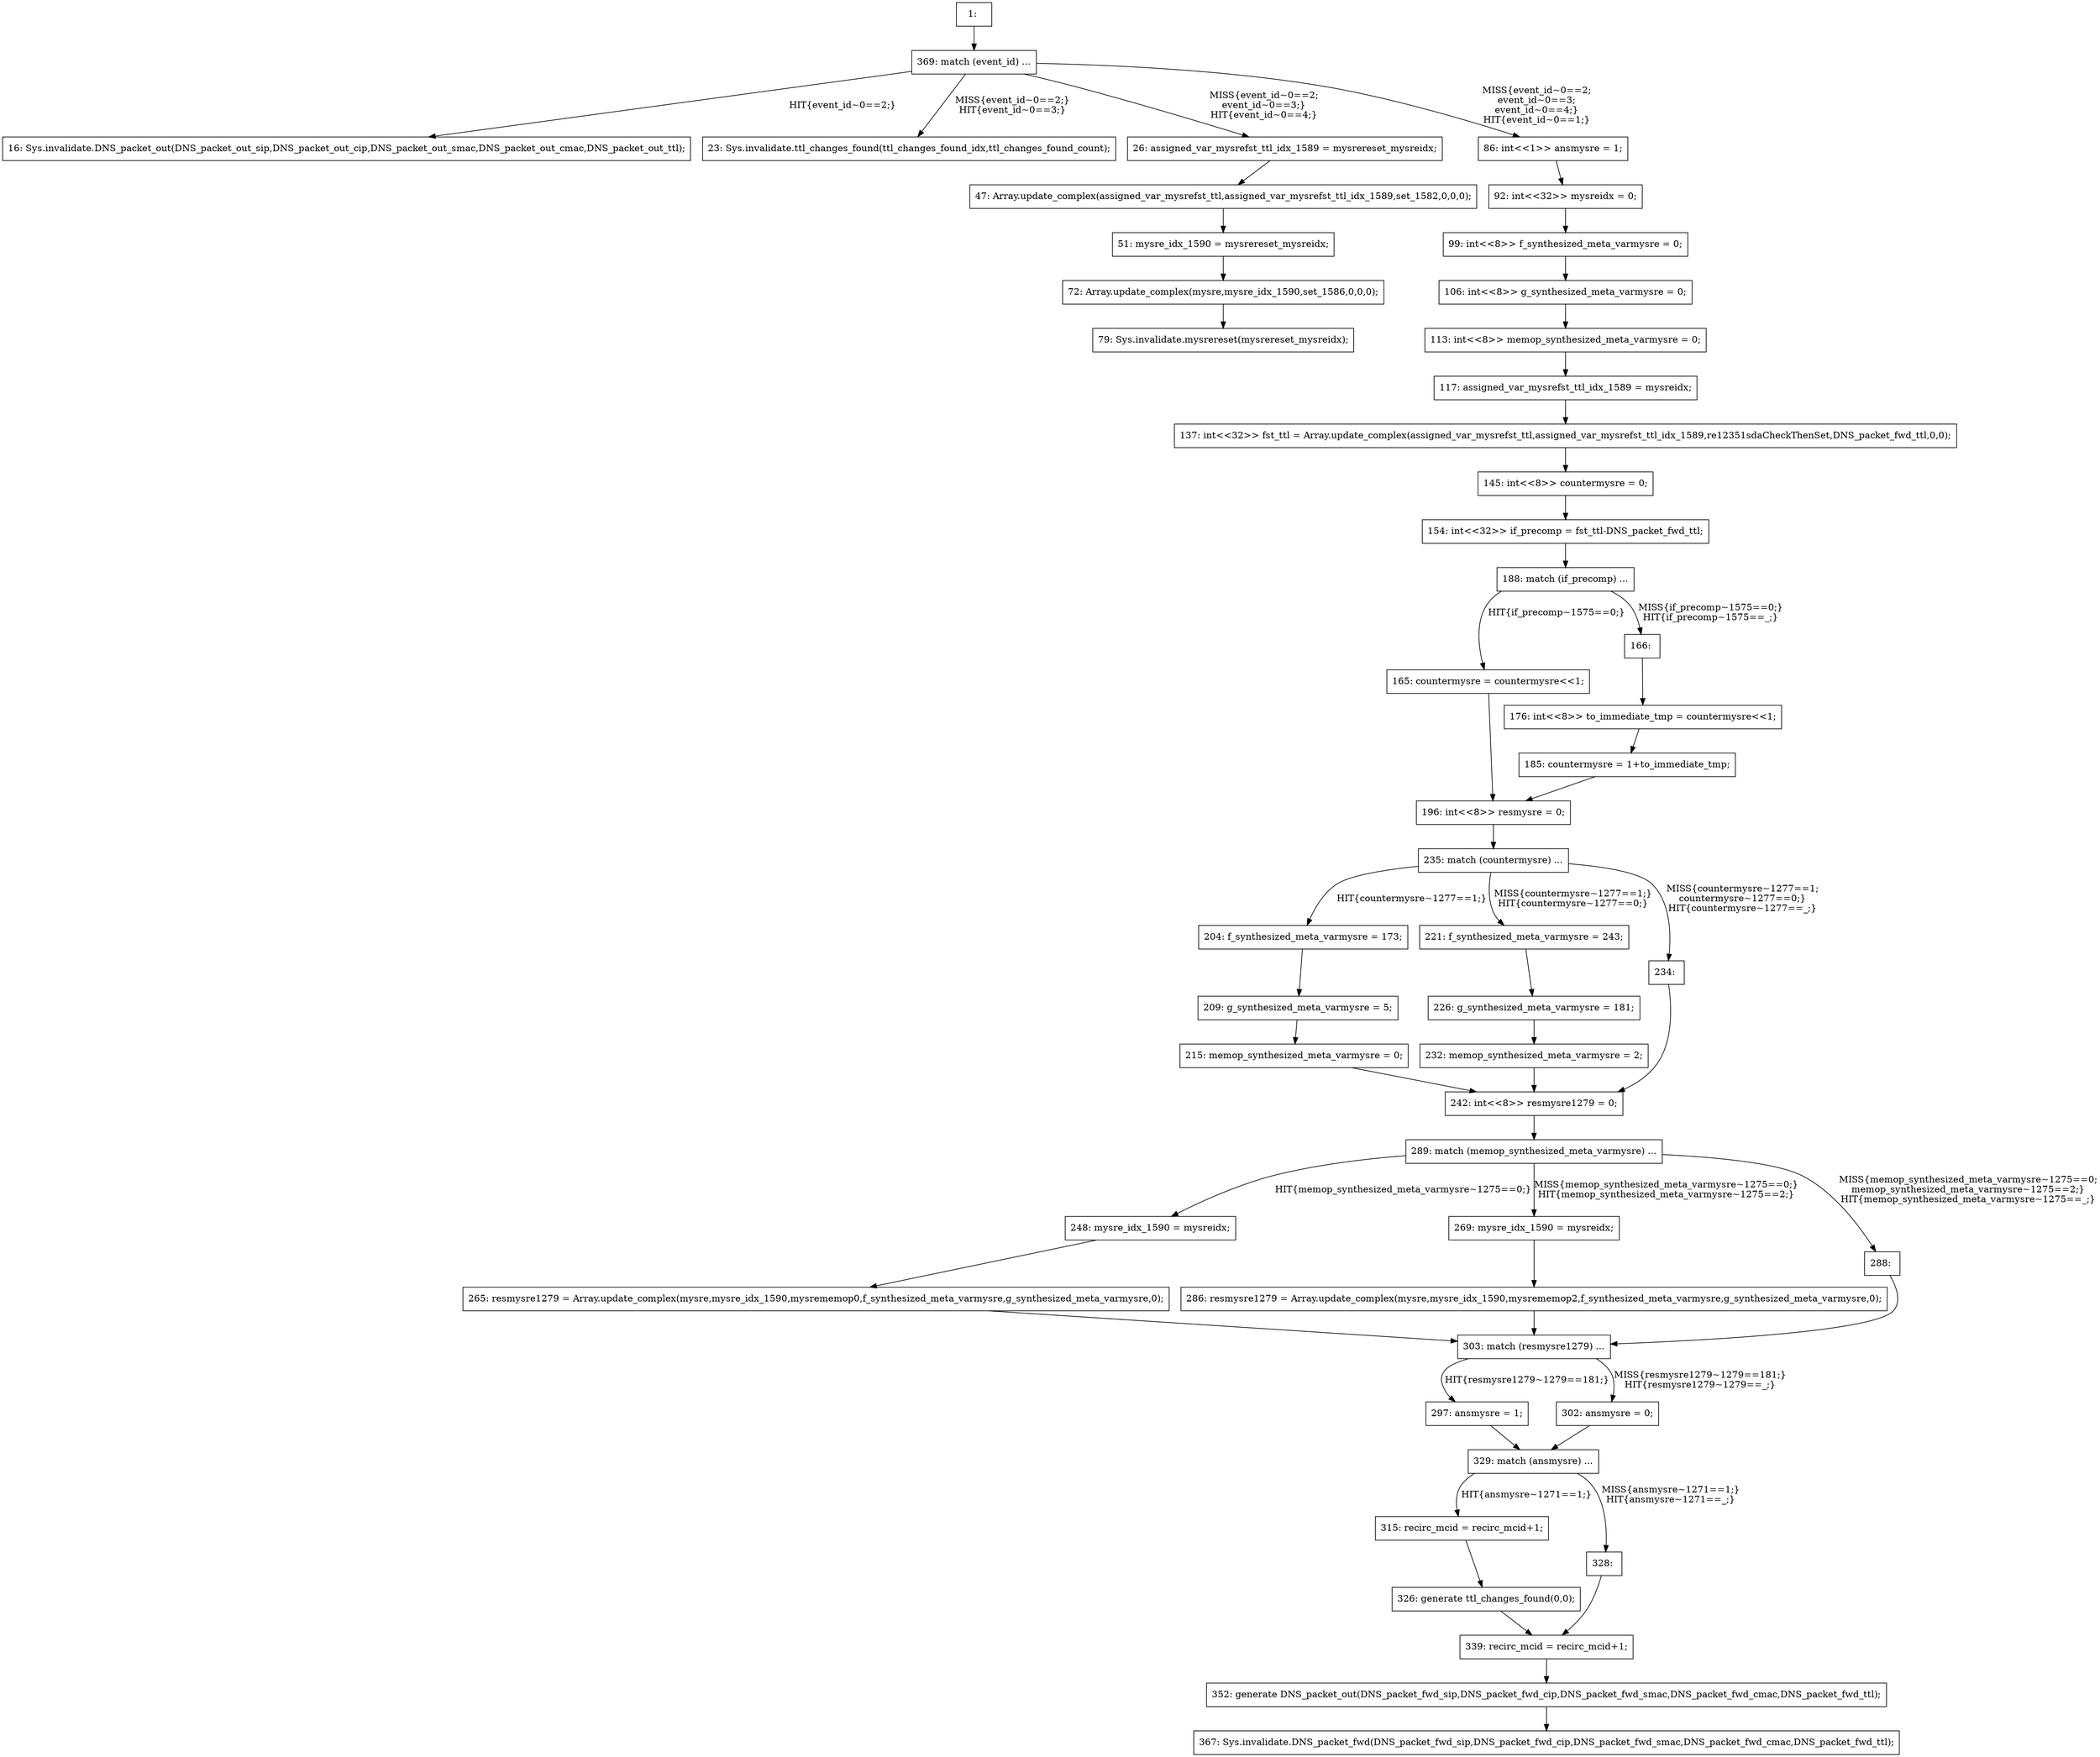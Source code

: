 digraph G {
  "1: " [shape=box, ];
  "16: Sys.invalidate.DNS_packet_out(DNS_packet_out_sip,DNS_packet_out_cip,DNS_packet_out_smac,DNS_packet_out_cmac,DNS_packet_out_ttl);" [
  shape=box, ];
  "23: Sys.invalidate.ttl_changes_found(ttl_changes_found_idx,ttl_changes_found_count);" [
  shape=box, ];
  "26: assigned_var_mysrefst_ttl_idx_1589 = mysrereset_mysreidx;" [shape=box, ];
  "47: Array.update_complex(assigned_var_mysrefst_ttl,assigned_var_mysrefst_ttl_idx_1589,set_1582,0,0,0);" [
  shape=box, ];
  "51: mysre_idx_1590 = mysrereset_mysreidx;" [shape=box, ];
  "72: Array.update_complex(mysre,mysre_idx_1590,set_1586,0,0,0);" [shape=box,
                                                                    ];
  "79: Sys.invalidate.mysrereset(mysrereset_mysreidx);" [shape=box, ];
  "86: int<<1>> ansmysre = 1;" [shape=box, ];
  "92: int<<32>> mysreidx = 0;" [shape=box, ];
  "99: int<<8>> f_synthesized_meta_varmysre = 0;" [shape=box, ];
  "106: int<<8>> g_synthesized_meta_varmysre = 0;" [shape=box, ];
  "113: int<<8>> memop_synthesized_meta_varmysre = 0;" [shape=box, ];
  "117: assigned_var_mysrefst_ttl_idx_1589 = mysreidx;" [shape=box, ];
  "137: int<<32>> fst_ttl = Array.update_complex(assigned_var_mysrefst_ttl,assigned_var_mysrefst_ttl_idx_1589,re12351sdaCheckThenSet,DNS_packet_fwd_ttl,0,0);" [
  shape=box, ];
  "145: int<<8>> countermysre = 0;" [shape=box, ];
  "154: int<<32>> if_precomp = fst_ttl-DNS_packet_fwd_ttl;" [shape=box, ];
  "165: countermysre = countermysre<<1;" [shape=box, ];
  "166: " [shape=box, ];
  "176: int<<8>> to_immediate_tmp = countermysre<<1;" [shape=box, ];
  "185: countermysre = 1+to_immediate_tmp;" [shape=box, ];
  "188: match (if_precomp) ...
" [shape=box, ];
  "196: int<<8>> resmysre = 0;" [shape=box, ];
  "204: f_synthesized_meta_varmysre = 173;" [shape=box, ];
  "209: g_synthesized_meta_varmysre = 5;" [shape=box, ];
  "215: memop_synthesized_meta_varmysre = 0;" [shape=box, ];
  "221: f_synthesized_meta_varmysre = 243;" [shape=box, ];
  "226: g_synthesized_meta_varmysre = 181;" [shape=box, ];
  "232: memop_synthesized_meta_varmysre = 2;" [shape=box, ];
  "234: " [shape=box, ];
  "235: match (countermysre) ...
" [shape=box, ];
  "242: int<<8>> resmysre1279 = 0;" [shape=box, ];
  "248: mysre_idx_1590 = mysreidx;" [shape=box, ];
  "265: resmysre1279 = Array.update_complex(mysre,mysre_idx_1590,mysrememop0,f_synthesized_meta_varmysre,g_synthesized_meta_varmysre,0);" [
  shape=box, ];
  "269: mysre_idx_1590 = mysreidx;" [shape=box, ];
  "286: resmysre1279 = Array.update_complex(mysre,mysre_idx_1590,mysrememop2,f_synthesized_meta_varmysre,g_synthesized_meta_varmysre,0);" [
  shape=box, ];
  "288: " [shape=box, ];
  "289: match (memop_synthesized_meta_varmysre) ...
" [shape=box, ];
  "297: ansmysre = 1;" [shape=box, ];
  "302: ansmysre = 0;" [shape=box, ];
  "303: match (resmysre1279) ...
" [shape=box, ];
  "315: recirc_mcid = recirc_mcid+1;" [shape=box, ];
  "326: generate ttl_changes_found(0,0);" [shape=box, ];
  "328: " [shape=box, ];
  "329: match (ansmysre) ...
" [shape=box, ];
  "339: recirc_mcid = recirc_mcid+1;" [shape=box, ];
  "352: generate DNS_packet_out(DNS_packet_fwd_sip,DNS_packet_fwd_cip,DNS_packet_fwd_smac,DNS_packet_fwd_cmac,DNS_packet_fwd_ttl);" [
  shape=box, ];
  "367: Sys.invalidate.DNS_packet_fwd(DNS_packet_fwd_sip,DNS_packet_fwd_cip,DNS_packet_fwd_smac,DNS_packet_fwd_cmac,DNS_packet_fwd_ttl);" [
  shape=box, ];
  "369: match (event_id) ...
" [shape=box, ];
  
  
  "1: " -> "369: match (event_id) ...
" [label="", ];
  "26: assigned_var_mysrefst_ttl_idx_1589 = mysrereset_mysreidx;" -> "47: Array.update_complex(assigned_var_mysrefst_ttl,assigned_var_mysrefst_ttl_idx_1589,set_1582,0,0,0);" [
  label="", ];
  "47: Array.update_complex(assigned_var_mysrefst_ttl,assigned_var_mysrefst_ttl_idx_1589,set_1582,0,0,0);" -> "51: mysre_idx_1590 = mysrereset_mysreidx;" [
  label="", ];
  "51: mysre_idx_1590 = mysrereset_mysreidx;" -> "72: Array.update_complex(mysre,mysre_idx_1590,set_1586,0,0,0);" [
  label="", ];
  "72: Array.update_complex(mysre,mysre_idx_1590,set_1586,0,0,0);" -> "79: Sys.invalidate.mysrereset(mysrereset_mysreidx);" [
  label="", ];
  "86: int<<1>> ansmysre = 1;" -> "92: int<<32>> mysreidx = 0;" [label="", ];
  "92: int<<32>> mysreidx = 0;" -> "99: int<<8>> f_synthesized_meta_varmysre = 0;" [
  label="", ];
  "99: int<<8>> f_synthesized_meta_varmysre = 0;" -> "106: int<<8>> g_synthesized_meta_varmysre = 0;" [
  label="", ];
  "106: int<<8>> g_synthesized_meta_varmysre = 0;" -> "113: int<<8>> memop_synthesized_meta_varmysre = 0;" [
  label="", ];
  "113: int<<8>> memop_synthesized_meta_varmysre = 0;" -> "117: assigned_var_mysrefst_ttl_idx_1589 = mysreidx;" [
  label="", ];
  "117: assigned_var_mysrefst_ttl_idx_1589 = mysreidx;" -> "137: int<<32>> fst_ttl = Array.update_complex(assigned_var_mysrefst_ttl,assigned_var_mysrefst_ttl_idx_1589,re12351sdaCheckThenSet,DNS_packet_fwd_ttl,0,0);" [
  label="", ];
  "137: int<<32>> fst_ttl = Array.update_complex(assigned_var_mysrefst_ttl,assigned_var_mysrefst_ttl_idx_1589,re12351sdaCheckThenSet,DNS_packet_fwd_ttl,0,0);" -> "145: int<<8>> countermysre = 0;" [
  label="", ];
  "145: int<<8>> countermysre = 0;" -> "154: int<<32>> if_precomp = fst_ttl-DNS_packet_fwd_ttl;" [
  label="", ];
  "154: int<<32>> if_precomp = fst_ttl-DNS_packet_fwd_ttl;" -> "188: match (if_precomp) ...
" [
  label="", ];
  "165: countermysre = countermysre<<1;" -> "196: int<<8>> resmysre = 0;" [
  label="", ];
  "166: " -> "176: int<<8>> to_immediate_tmp = countermysre<<1;" [label="", ];
  "176: int<<8>> to_immediate_tmp = countermysre<<1;" -> "185: countermysre = 1+to_immediate_tmp;" [
  label="", ];
  "185: countermysre = 1+to_immediate_tmp;" -> "196: int<<8>> resmysre = 0;" [
  label="", ];
  "188: match (if_precomp) ...
" -> "165: countermysre = countermysre<<1;" [
  label="HIT{if_precomp~1575==0;}", ];
  "188: match (if_precomp) ...
" -> "166: " [label="MISS{if_precomp~1575==0;}
HIT{if_precomp~1575==_;}",
                                             ];
  "196: int<<8>> resmysre = 0;" -> "235: match (countermysre) ...
" [
  label="", ];
  "204: f_synthesized_meta_varmysre = 173;" -> "209: g_synthesized_meta_varmysre = 5;" [
  label="", ];
  "209: g_synthesized_meta_varmysre = 5;" -> "215: memop_synthesized_meta_varmysre = 0;" [
  label="", ];
  "215: memop_synthesized_meta_varmysre = 0;" -> "242: int<<8>> resmysre1279 = 0;" [
  label="", ];
  "221: f_synthesized_meta_varmysre = 243;" -> "226: g_synthesized_meta_varmysre = 181;" [
  label="", ];
  "226: g_synthesized_meta_varmysre = 181;" -> "232: memop_synthesized_meta_varmysre = 2;" [
  label="", ];
  "232: memop_synthesized_meta_varmysre = 2;" -> "242: int<<8>> resmysre1279 = 0;" [
  label="", ];
  "234: " -> "242: int<<8>> resmysre1279 = 0;" [label="", ];
  "235: match (countermysre) ...
" -> "204: f_synthesized_meta_varmysre = 173;" [
  label="HIT{countermysre~1277==1;}", ];
  "235: match (countermysre) ...
" -> "221: f_synthesized_meta_varmysre = 243;" [
  label="MISS{countermysre~1277==1;}
HIT{countermysre~1277==0;}", ];
  "235: match (countermysre) ...
" -> "234: " [label="MISS{countermysre~1277==1;
countermysre~1277==0;}
HIT{countermysre~1277==_;}",
                                               ];
  "242: int<<8>> resmysre1279 = 0;" -> "289: match (memop_synthesized_meta_varmysre) ...
" [
  label="", ];
  "248: mysre_idx_1590 = mysreidx;" -> "265: resmysre1279 = Array.update_complex(mysre,mysre_idx_1590,mysrememop0,f_synthesized_meta_varmysre,g_synthesized_meta_varmysre,0);" [
  label="", ];
  "265: resmysre1279 = Array.update_complex(mysre,mysre_idx_1590,mysrememop0,f_synthesized_meta_varmysre,g_synthesized_meta_varmysre,0);" -> "303: match (resmysre1279) ...
" [
  label="", ];
  "269: mysre_idx_1590 = mysreidx;" -> "286: resmysre1279 = Array.update_complex(mysre,mysre_idx_1590,mysrememop2,f_synthesized_meta_varmysre,g_synthesized_meta_varmysre,0);" [
  label="", ];
  "286: resmysre1279 = Array.update_complex(mysre,mysre_idx_1590,mysrememop2,f_synthesized_meta_varmysre,g_synthesized_meta_varmysre,0);" -> "303: match (resmysre1279) ...
" [
  label="", ];
  "288: " -> "303: match (resmysre1279) ...
" [label="", ];
  "289: match (memop_synthesized_meta_varmysre) ...
" -> "248: mysre_idx_1590 = mysreidx;" [
  label="HIT{memop_synthesized_meta_varmysre~1275==0;}", ];
  "289: match (memop_synthesized_meta_varmysre) ...
" -> "269: mysre_idx_1590 = mysreidx;" [
  label="MISS{memop_synthesized_meta_varmysre~1275==0;}
HIT{memop_synthesized_meta_varmysre~1275==2;}",
  ];
  "289: match (memop_synthesized_meta_varmysre) ...
" -> "288: " [label="MISS{memop_synthesized_meta_varmysre~1275==0;
memop_synthesized_meta_varmysre~1275==2;}
HIT{memop_synthesized_meta_varmysre~1275==_;}",
                                                                  ];
  "297: ansmysre = 1;" -> "329: match (ansmysre) ...
" [label="", ];
  "302: ansmysre = 0;" -> "329: match (ansmysre) ...
" [label="", ];
  "303: match (resmysre1279) ...
" -> "297: ansmysre = 1;" [label="HIT{resmysre1279~1279==181;}",
                                                            ];
  "303: match (resmysre1279) ...
" -> "302: ansmysre = 0;" [label="MISS{resmysre1279~1279==181;}
HIT{resmysre1279~1279==_;}",
                                                            ];
  "315: recirc_mcid = recirc_mcid+1;" -> "326: generate ttl_changes_found(0,0);" [
  label="", ];
  "326: generate ttl_changes_found(0,0);" -> "339: recirc_mcid = recirc_mcid+1;" [
  label="", ];
  "328: " -> "339: recirc_mcid = recirc_mcid+1;" [label="", ];
  "329: match (ansmysre) ...
" -> "315: recirc_mcid = recirc_mcid+1;" [
  label="HIT{ansmysre~1271==1;}", ];
  "329: match (ansmysre) ...
" -> "328: " [label="MISS{ansmysre~1271==1;}
HIT{ansmysre~1271==_;}",
                                           ];
  "339: recirc_mcid = recirc_mcid+1;" -> "352: generate DNS_packet_out(DNS_packet_fwd_sip,DNS_packet_fwd_cip,DNS_packet_fwd_smac,DNS_packet_fwd_cmac,DNS_packet_fwd_ttl);" [
  label="", ];
  "352: generate DNS_packet_out(DNS_packet_fwd_sip,DNS_packet_fwd_cip,DNS_packet_fwd_smac,DNS_packet_fwd_cmac,DNS_packet_fwd_ttl);" -> "367: Sys.invalidate.DNS_packet_fwd(DNS_packet_fwd_sip,DNS_packet_fwd_cip,DNS_packet_fwd_smac,DNS_packet_fwd_cmac,DNS_packet_fwd_ttl);" [
  label="", ];
  "369: match (event_id) ...
" -> "16: Sys.invalidate.DNS_packet_out(DNS_packet_out_sip,DNS_packet_out_cip,DNS_packet_out_smac,DNS_packet_out_cmac,DNS_packet_out_ttl);" [
  label="HIT{event_id~0==2;}", ];
  "369: match (event_id) ...
" -> "23: Sys.invalidate.ttl_changes_found(ttl_changes_found_idx,ttl_changes_found_count);" [
  label="MISS{event_id~0==2;}
HIT{event_id~0==3;}", ];
  "369: match (event_id) ...
" -> "26: assigned_var_mysrefst_ttl_idx_1589 = mysrereset_mysreidx;" [
  label="MISS{event_id~0==2;
event_id~0==3;}
HIT{event_id~0==4;}", ];
  "369: match (event_id) ...
" -> "86: int<<1>> ansmysre = 1;" [label="MISS{event_id~0==2;
event_id~0==3;
event_id~0==4;}
HIT{event_id~0==1;}",
                                                                ];
  
  }